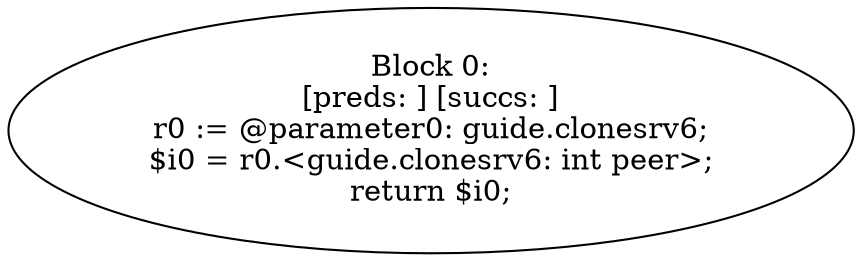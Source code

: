 digraph "unitGraph" {
    "Block 0:
[preds: ] [succs: ]
r0 := @parameter0: guide.clonesrv6;
$i0 = r0.<guide.clonesrv6: int peer>;
return $i0;
"
}
